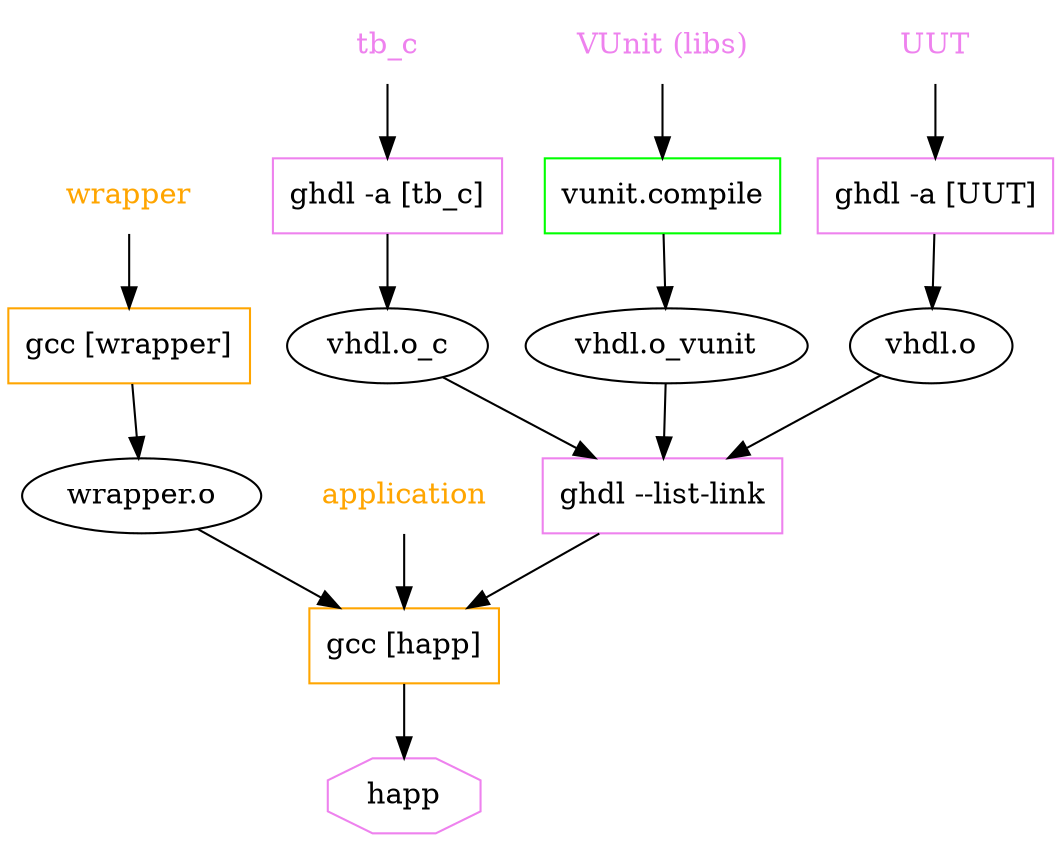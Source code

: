 strict digraph {
// Node definitions.
UUT [
shape=plaintext
fontcolor=violet
];
"ghdl -a [UUT]" [
shape=box
color=violet
];
"vhdl.o";
application [
shape=plaintext
fontcolor=orange
];
"gcc [happ]" [
shape=box
color=orange
];
wrapper [
shape=plaintext
fontcolor=orange
];
"gcc [wrapper]" [
shape=box
color=orange
];
"wrapper.o";
happ [
shape=octagon
color=violet
];
tb_c [
shape=plaintext
fontcolor=violet
];
"ghdl -a [tb_c]" [
shape=box
color=violet
];
"vhdl.o_c";
"ghdl --list-link" [
shape=box
color=violet
];
"VUnit (libs)" [
shape=plaintext
fontcolor=violet
];
"vunit.compile" [
shape=box
color=green
];
"vhdl.o_vunit";

// Edge definitions.
UUT -> "ghdl -a [UUT]";
"ghdl -a [UUT]" -> "vhdl.o";
"vhdl.o" -> "ghdl --list-link";
application -> "gcc [happ]";
"gcc [happ]" -> happ;
wrapper -> "gcc [wrapper]";
"gcc [wrapper]" -> "wrapper.o";
"wrapper.o" -> "gcc [happ]";
tb_c -> "ghdl -a [tb_c]";
"ghdl -a [tb_c]" -> "vhdl.o_c";
"vhdl.o_c" -> "ghdl --list-link";
"ghdl --list-link" -> "gcc [happ]";
"VUnit (libs)" -> "vunit.compile";
"vunit.compile" -> "vhdl.o_vunit";
"vhdl.o_vunit" -> "ghdl --list-link";
}